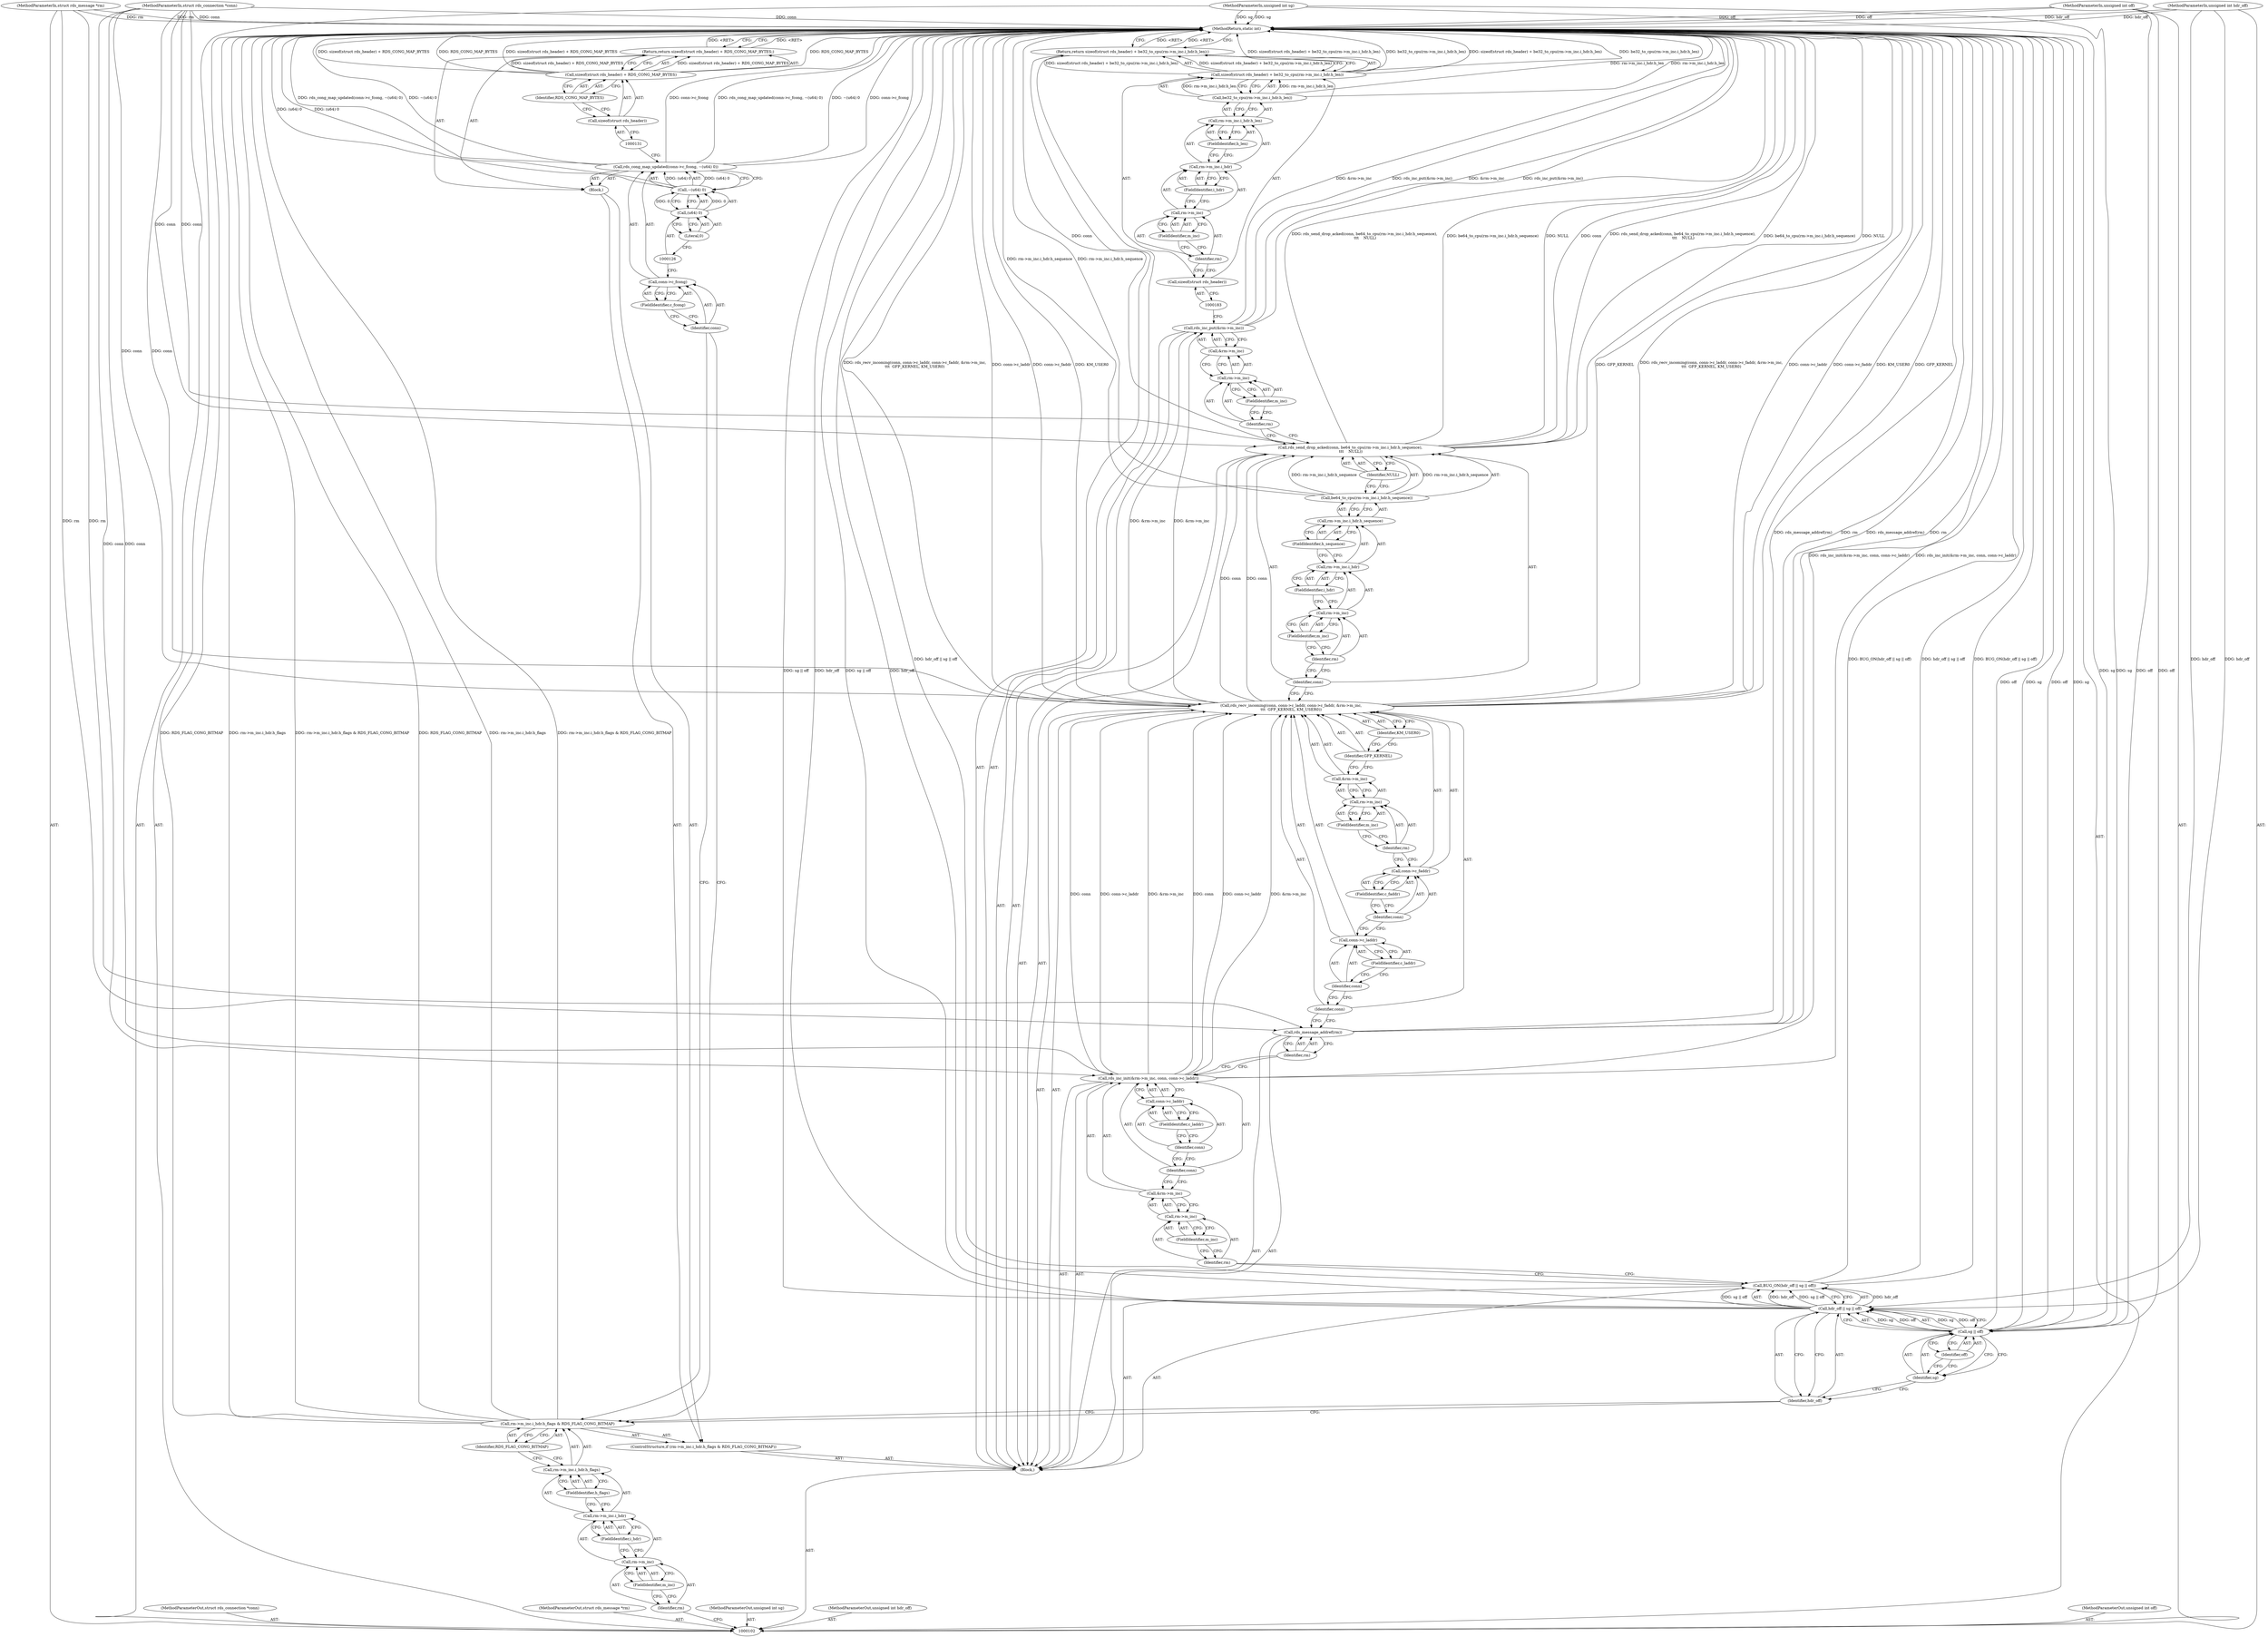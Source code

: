 digraph "1_linux_6094628bfd94323fc1cea05ec2c6affd98c18f7f_0" {
"1000192" [label="(MethodReturn,static int)"];
"1000103" [label="(MethodParameterIn,struct rds_connection *conn)"];
"1000289" [label="(MethodParameterOut,struct rds_connection *conn)"];
"1000104" [label="(MethodParameterIn,struct rds_message *rm)"];
"1000290" [label="(MethodParameterOut,struct rds_message *rm)"];
"1000133" [label="(Call,BUG_ON(hdr_off || sg || off))"];
"1000136" [label="(Call,sg || off)"];
"1000137" [label="(Identifier,sg)"];
"1000138" [label="(Identifier,off)"];
"1000134" [label="(Call,hdr_off || sg || off)"];
"1000135" [label="(Identifier,hdr_off)"];
"1000139" [label="(Call,rds_inc_init(&rm->m_inc, conn, conn->c_laddr))"];
"1000140" [label="(Call,&rm->m_inc)"];
"1000141" [label="(Call,rm->m_inc)"];
"1000142" [label="(Identifier,rm)"];
"1000143" [label="(FieldIdentifier,m_inc)"];
"1000144" [label="(Identifier,conn)"];
"1000145" [label="(Call,conn->c_laddr)"];
"1000146" [label="(Identifier,conn)"];
"1000147" [label="(FieldIdentifier,c_laddr)"];
"1000148" [label="(Call,rds_message_addref(rm))"];
"1000149" [label="(Identifier,rm)"];
"1000150" [label="(Call,rds_recv_incoming(conn, conn->c_laddr, conn->c_faddr, &rm->m_inc,\n\t\t\t  GFP_KERNEL, KM_USER0))"];
"1000151" [label="(Identifier,conn)"];
"1000152" [label="(Call,conn->c_laddr)"];
"1000153" [label="(Identifier,conn)"];
"1000154" [label="(FieldIdentifier,c_laddr)"];
"1000155" [label="(Call,conn->c_faddr)"];
"1000156" [label="(Identifier,conn)"];
"1000157" [label="(FieldIdentifier,c_faddr)"];
"1000158" [label="(Call,&rm->m_inc)"];
"1000159" [label="(Call,rm->m_inc)"];
"1000160" [label="(Identifier,rm)"];
"1000161" [label="(FieldIdentifier,m_inc)"];
"1000163" [label="(Identifier,KM_USER0)"];
"1000162" [label="(Identifier,GFP_KERNEL)"];
"1000106" [label="(MethodParameterIn,unsigned int sg)"];
"1000292" [label="(MethodParameterOut,unsigned int sg)"];
"1000105" [label="(MethodParameterIn,unsigned int hdr_off)"];
"1000291" [label="(MethodParameterOut,unsigned int hdr_off)"];
"1000164" [label="(Call,rds_send_drop_acked(conn, be64_to_cpu(rm->m_inc.i_hdr.h_sequence),\n \t\t\t    NULL))"];
"1000165" [label="(Identifier,conn)"];
"1000166" [label="(Call,be64_to_cpu(rm->m_inc.i_hdr.h_sequence))"];
"1000167" [label="(Call,rm->m_inc.i_hdr.h_sequence)"];
"1000168" [label="(Call,rm->m_inc.i_hdr)"];
"1000169" [label="(Call,rm->m_inc)"];
"1000170" [label="(Identifier,rm)"];
"1000171" [label="(FieldIdentifier,m_inc)"];
"1000172" [label="(FieldIdentifier,i_hdr)"];
"1000173" [label="(FieldIdentifier,h_sequence)"];
"1000174" [label="(Identifier,NULL)"];
"1000176" [label="(Call,&rm->m_inc)"];
"1000177" [label="(Call,rm->m_inc)"];
"1000178" [label="(Identifier,rm)"];
"1000179" [label="(FieldIdentifier,m_inc)"];
"1000175" [label="(Call,rds_inc_put(&rm->m_inc))"];
"1000180" [label="(Return,return sizeof(struct rds_header) + be32_to_cpu(rm->m_inc.i_hdr.h_len);)"];
"1000184" [label="(Call,be32_to_cpu(rm->m_inc.i_hdr.h_len))"];
"1000185" [label="(Call,rm->m_inc.i_hdr.h_len)"];
"1000186" [label="(Call,rm->m_inc.i_hdr)"];
"1000187" [label="(Call,rm->m_inc)"];
"1000188" [label="(Identifier,rm)"];
"1000189" [label="(FieldIdentifier,m_inc)"];
"1000190" [label="(FieldIdentifier,i_hdr)"];
"1000191" [label="(FieldIdentifier,h_len)"];
"1000181" [label="(Call,sizeof(struct rds_header) + be32_to_cpu(rm->m_inc.i_hdr.h_len))"];
"1000182" [label="(Call,sizeof(struct rds_header))"];
"1000107" [label="(MethodParameterIn,unsigned int off)"];
"1000293" [label="(MethodParameterOut,unsigned int off)"];
"1000108" [label="(Block,)"];
"1000115" [label="(FieldIdentifier,m_inc)"];
"1000116" [label="(FieldIdentifier,i_hdr)"];
"1000109" [label="(ControlStructure,if (rm->m_inc.i_hdr.h_flags & RDS_FLAG_CONG_BITMAP))"];
"1000117" [label="(FieldIdentifier,h_flags)"];
"1000118" [label="(Identifier,RDS_FLAG_CONG_BITMAP)"];
"1000119" [label="(Block,)"];
"1000110" [label="(Call,rm->m_inc.i_hdr.h_flags & RDS_FLAG_CONG_BITMAP)"];
"1000111" [label="(Call,rm->m_inc.i_hdr.h_flags)"];
"1000112" [label="(Call,rm->m_inc.i_hdr)"];
"1000113" [label="(Call,rm->m_inc)"];
"1000114" [label="(Identifier,rm)"];
"1000121" [label="(Call,conn->c_fcong)"];
"1000122" [label="(Identifier,conn)"];
"1000120" [label="(Call,rds_cong_map_updated(conn->c_fcong, ~(u64) 0))"];
"1000123" [label="(FieldIdentifier,c_fcong)"];
"1000124" [label="(Call,~(u64) 0)"];
"1000125" [label="(Call,(u64) 0)"];
"1000127" [label="(Literal,0)"];
"1000128" [label="(Return,return sizeof(struct rds_header) + RDS_CONG_MAP_BYTES;)"];
"1000132" [label="(Identifier,RDS_CONG_MAP_BYTES)"];
"1000129" [label="(Call,sizeof(struct rds_header) + RDS_CONG_MAP_BYTES)"];
"1000130" [label="(Call,sizeof(struct rds_header))"];
"1000192" -> "1000102"  [label="AST: "];
"1000192" -> "1000128"  [label="CFG: "];
"1000192" -> "1000180"  [label="CFG: "];
"1000124" -> "1000192"  [label="DDG: (u64) 0"];
"1000184" -> "1000192"  [label="DDG: rm->m_inc.i_hdr.h_len"];
"1000107" -> "1000192"  [label="DDG: off"];
"1000104" -> "1000192"  [label="DDG: rm"];
"1000105" -> "1000192"  [label="DDG: hdr_off"];
"1000181" -> "1000192"  [label="DDG: sizeof(struct rds_header) + be32_to_cpu(rm->m_inc.i_hdr.h_len)"];
"1000181" -> "1000192"  [label="DDG: be32_to_cpu(rm->m_inc.i_hdr.h_len)"];
"1000120" -> "1000192"  [label="DDG: conn->c_fcong"];
"1000120" -> "1000192"  [label="DDG: rds_cong_map_updated(conn->c_fcong, ~(u64) 0)"];
"1000120" -> "1000192"  [label="DDG: ~(u64) 0"];
"1000110" -> "1000192"  [label="DDG: RDS_FLAG_CONG_BITMAP"];
"1000110" -> "1000192"  [label="DDG: rm->m_inc.i_hdr.h_flags"];
"1000110" -> "1000192"  [label="DDG: rm->m_inc.i_hdr.h_flags & RDS_FLAG_CONG_BITMAP"];
"1000133" -> "1000192"  [label="DDG: BUG_ON(hdr_off || sg || off)"];
"1000133" -> "1000192"  [label="DDG: hdr_off || sg || off"];
"1000134" -> "1000192"  [label="DDG: sg || off"];
"1000134" -> "1000192"  [label="DDG: hdr_off"];
"1000150" -> "1000192"  [label="DDG: rds_recv_incoming(conn, conn->c_laddr, conn->c_faddr, &rm->m_inc,\n\t\t\t  GFP_KERNEL, KM_USER0)"];
"1000150" -> "1000192"  [label="DDG: conn->c_laddr"];
"1000150" -> "1000192"  [label="DDG: conn->c_faddr"];
"1000150" -> "1000192"  [label="DDG: KM_USER0"];
"1000150" -> "1000192"  [label="DDG: GFP_KERNEL"];
"1000136" -> "1000192"  [label="DDG: off"];
"1000136" -> "1000192"  [label="DDG: sg"];
"1000164" -> "1000192"  [label="DDG: rds_send_drop_acked(conn, be64_to_cpu(rm->m_inc.i_hdr.h_sequence),\n \t\t\t    NULL)"];
"1000164" -> "1000192"  [label="DDG: be64_to_cpu(rm->m_inc.i_hdr.h_sequence)"];
"1000164" -> "1000192"  [label="DDG: NULL"];
"1000164" -> "1000192"  [label="DDG: conn"];
"1000129" -> "1000192"  [label="DDG: RDS_CONG_MAP_BYTES"];
"1000129" -> "1000192"  [label="DDG: sizeof(struct rds_header) + RDS_CONG_MAP_BYTES"];
"1000139" -> "1000192"  [label="DDG: rds_inc_init(&rm->m_inc, conn, conn->c_laddr)"];
"1000103" -> "1000192"  [label="DDG: conn"];
"1000166" -> "1000192"  [label="DDG: rm->m_inc.i_hdr.h_sequence"];
"1000148" -> "1000192"  [label="DDG: rm"];
"1000148" -> "1000192"  [label="DDG: rds_message_addref(rm)"];
"1000175" -> "1000192"  [label="DDG: &rm->m_inc"];
"1000175" -> "1000192"  [label="DDG: rds_inc_put(&rm->m_inc)"];
"1000106" -> "1000192"  [label="DDG: sg"];
"1000128" -> "1000192"  [label="DDG: <RET>"];
"1000180" -> "1000192"  [label="DDG: <RET>"];
"1000103" -> "1000102"  [label="AST: "];
"1000103" -> "1000192"  [label="DDG: conn"];
"1000103" -> "1000139"  [label="DDG: conn"];
"1000103" -> "1000150"  [label="DDG: conn"];
"1000103" -> "1000164"  [label="DDG: conn"];
"1000289" -> "1000102"  [label="AST: "];
"1000104" -> "1000102"  [label="AST: "];
"1000104" -> "1000192"  [label="DDG: rm"];
"1000104" -> "1000148"  [label="DDG: rm"];
"1000290" -> "1000102"  [label="AST: "];
"1000133" -> "1000108"  [label="AST: "];
"1000133" -> "1000134"  [label="CFG: "];
"1000134" -> "1000133"  [label="AST: "];
"1000142" -> "1000133"  [label="CFG: "];
"1000133" -> "1000192"  [label="DDG: BUG_ON(hdr_off || sg || off)"];
"1000133" -> "1000192"  [label="DDG: hdr_off || sg || off"];
"1000134" -> "1000133"  [label="DDG: hdr_off"];
"1000134" -> "1000133"  [label="DDG: sg || off"];
"1000136" -> "1000134"  [label="AST: "];
"1000136" -> "1000137"  [label="CFG: "];
"1000136" -> "1000138"  [label="CFG: "];
"1000137" -> "1000136"  [label="AST: "];
"1000138" -> "1000136"  [label="AST: "];
"1000134" -> "1000136"  [label="CFG: "];
"1000136" -> "1000192"  [label="DDG: off"];
"1000136" -> "1000192"  [label="DDG: sg"];
"1000136" -> "1000134"  [label="DDG: sg"];
"1000136" -> "1000134"  [label="DDG: off"];
"1000106" -> "1000136"  [label="DDG: sg"];
"1000107" -> "1000136"  [label="DDG: off"];
"1000137" -> "1000136"  [label="AST: "];
"1000137" -> "1000135"  [label="CFG: "];
"1000138" -> "1000137"  [label="CFG: "];
"1000136" -> "1000137"  [label="CFG: "];
"1000138" -> "1000136"  [label="AST: "];
"1000138" -> "1000137"  [label="CFG: "];
"1000136" -> "1000138"  [label="CFG: "];
"1000134" -> "1000133"  [label="AST: "];
"1000134" -> "1000135"  [label="CFG: "];
"1000134" -> "1000136"  [label="CFG: "];
"1000135" -> "1000134"  [label="AST: "];
"1000136" -> "1000134"  [label="AST: "];
"1000133" -> "1000134"  [label="CFG: "];
"1000134" -> "1000192"  [label="DDG: sg || off"];
"1000134" -> "1000192"  [label="DDG: hdr_off"];
"1000134" -> "1000133"  [label="DDG: hdr_off"];
"1000134" -> "1000133"  [label="DDG: sg || off"];
"1000105" -> "1000134"  [label="DDG: hdr_off"];
"1000136" -> "1000134"  [label="DDG: sg"];
"1000136" -> "1000134"  [label="DDG: off"];
"1000135" -> "1000134"  [label="AST: "];
"1000135" -> "1000110"  [label="CFG: "];
"1000137" -> "1000135"  [label="CFG: "];
"1000134" -> "1000135"  [label="CFG: "];
"1000139" -> "1000108"  [label="AST: "];
"1000139" -> "1000145"  [label="CFG: "];
"1000140" -> "1000139"  [label="AST: "];
"1000144" -> "1000139"  [label="AST: "];
"1000145" -> "1000139"  [label="AST: "];
"1000149" -> "1000139"  [label="CFG: "];
"1000139" -> "1000192"  [label="DDG: rds_inc_init(&rm->m_inc, conn, conn->c_laddr)"];
"1000103" -> "1000139"  [label="DDG: conn"];
"1000139" -> "1000150"  [label="DDG: conn"];
"1000139" -> "1000150"  [label="DDG: conn->c_laddr"];
"1000139" -> "1000150"  [label="DDG: &rm->m_inc"];
"1000140" -> "1000139"  [label="AST: "];
"1000140" -> "1000141"  [label="CFG: "];
"1000141" -> "1000140"  [label="AST: "];
"1000144" -> "1000140"  [label="CFG: "];
"1000141" -> "1000140"  [label="AST: "];
"1000141" -> "1000143"  [label="CFG: "];
"1000142" -> "1000141"  [label="AST: "];
"1000143" -> "1000141"  [label="AST: "];
"1000140" -> "1000141"  [label="CFG: "];
"1000142" -> "1000141"  [label="AST: "];
"1000142" -> "1000133"  [label="CFG: "];
"1000143" -> "1000142"  [label="CFG: "];
"1000143" -> "1000141"  [label="AST: "];
"1000143" -> "1000142"  [label="CFG: "];
"1000141" -> "1000143"  [label="CFG: "];
"1000144" -> "1000139"  [label="AST: "];
"1000144" -> "1000140"  [label="CFG: "];
"1000146" -> "1000144"  [label="CFG: "];
"1000145" -> "1000139"  [label="AST: "];
"1000145" -> "1000147"  [label="CFG: "];
"1000146" -> "1000145"  [label="AST: "];
"1000147" -> "1000145"  [label="AST: "];
"1000139" -> "1000145"  [label="CFG: "];
"1000146" -> "1000145"  [label="AST: "];
"1000146" -> "1000144"  [label="CFG: "];
"1000147" -> "1000146"  [label="CFG: "];
"1000147" -> "1000145"  [label="AST: "];
"1000147" -> "1000146"  [label="CFG: "];
"1000145" -> "1000147"  [label="CFG: "];
"1000148" -> "1000108"  [label="AST: "];
"1000148" -> "1000149"  [label="CFG: "];
"1000149" -> "1000148"  [label="AST: "];
"1000151" -> "1000148"  [label="CFG: "];
"1000148" -> "1000192"  [label="DDG: rm"];
"1000148" -> "1000192"  [label="DDG: rds_message_addref(rm)"];
"1000104" -> "1000148"  [label="DDG: rm"];
"1000149" -> "1000148"  [label="AST: "];
"1000149" -> "1000139"  [label="CFG: "];
"1000148" -> "1000149"  [label="CFG: "];
"1000150" -> "1000108"  [label="AST: "];
"1000150" -> "1000163"  [label="CFG: "];
"1000151" -> "1000150"  [label="AST: "];
"1000152" -> "1000150"  [label="AST: "];
"1000155" -> "1000150"  [label="AST: "];
"1000158" -> "1000150"  [label="AST: "];
"1000162" -> "1000150"  [label="AST: "];
"1000163" -> "1000150"  [label="AST: "];
"1000165" -> "1000150"  [label="CFG: "];
"1000150" -> "1000192"  [label="DDG: rds_recv_incoming(conn, conn->c_laddr, conn->c_faddr, &rm->m_inc,\n\t\t\t  GFP_KERNEL, KM_USER0)"];
"1000150" -> "1000192"  [label="DDG: conn->c_laddr"];
"1000150" -> "1000192"  [label="DDG: conn->c_faddr"];
"1000150" -> "1000192"  [label="DDG: KM_USER0"];
"1000150" -> "1000192"  [label="DDG: GFP_KERNEL"];
"1000139" -> "1000150"  [label="DDG: conn"];
"1000139" -> "1000150"  [label="DDG: conn->c_laddr"];
"1000139" -> "1000150"  [label="DDG: &rm->m_inc"];
"1000103" -> "1000150"  [label="DDG: conn"];
"1000150" -> "1000164"  [label="DDG: conn"];
"1000150" -> "1000175"  [label="DDG: &rm->m_inc"];
"1000151" -> "1000150"  [label="AST: "];
"1000151" -> "1000148"  [label="CFG: "];
"1000153" -> "1000151"  [label="CFG: "];
"1000152" -> "1000150"  [label="AST: "];
"1000152" -> "1000154"  [label="CFG: "];
"1000153" -> "1000152"  [label="AST: "];
"1000154" -> "1000152"  [label="AST: "];
"1000156" -> "1000152"  [label="CFG: "];
"1000153" -> "1000152"  [label="AST: "];
"1000153" -> "1000151"  [label="CFG: "];
"1000154" -> "1000153"  [label="CFG: "];
"1000154" -> "1000152"  [label="AST: "];
"1000154" -> "1000153"  [label="CFG: "];
"1000152" -> "1000154"  [label="CFG: "];
"1000155" -> "1000150"  [label="AST: "];
"1000155" -> "1000157"  [label="CFG: "];
"1000156" -> "1000155"  [label="AST: "];
"1000157" -> "1000155"  [label="AST: "];
"1000160" -> "1000155"  [label="CFG: "];
"1000156" -> "1000155"  [label="AST: "];
"1000156" -> "1000152"  [label="CFG: "];
"1000157" -> "1000156"  [label="CFG: "];
"1000157" -> "1000155"  [label="AST: "];
"1000157" -> "1000156"  [label="CFG: "];
"1000155" -> "1000157"  [label="CFG: "];
"1000158" -> "1000150"  [label="AST: "];
"1000158" -> "1000159"  [label="CFG: "];
"1000159" -> "1000158"  [label="AST: "];
"1000162" -> "1000158"  [label="CFG: "];
"1000159" -> "1000158"  [label="AST: "];
"1000159" -> "1000161"  [label="CFG: "];
"1000160" -> "1000159"  [label="AST: "];
"1000161" -> "1000159"  [label="AST: "];
"1000158" -> "1000159"  [label="CFG: "];
"1000160" -> "1000159"  [label="AST: "];
"1000160" -> "1000155"  [label="CFG: "];
"1000161" -> "1000160"  [label="CFG: "];
"1000161" -> "1000159"  [label="AST: "];
"1000161" -> "1000160"  [label="CFG: "];
"1000159" -> "1000161"  [label="CFG: "];
"1000163" -> "1000150"  [label="AST: "];
"1000163" -> "1000162"  [label="CFG: "];
"1000150" -> "1000163"  [label="CFG: "];
"1000162" -> "1000150"  [label="AST: "];
"1000162" -> "1000158"  [label="CFG: "];
"1000163" -> "1000162"  [label="CFG: "];
"1000106" -> "1000102"  [label="AST: "];
"1000106" -> "1000192"  [label="DDG: sg"];
"1000106" -> "1000136"  [label="DDG: sg"];
"1000292" -> "1000102"  [label="AST: "];
"1000105" -> "1000102"  [label="AST: "];
"1000105" -> "1000192"  [label="DDG: hdr_off"];
"1000105" -> "1000134"  [label="DDG: hdr_off"];
"1000291" -> "1000102"  [label="AST: "];
"1000164" -> "1000108"  [label="AST: "];
"1000164" -> "1000174"  [label="CFG: "];
"1000165" -> "1000164"  [label="AST: "];
"1000166" -> "1000164"  [label="AST: "];
"1000174" -> "1000164"  [label="AST: "];
"1000178" -> "1000164"  [label="CFG: "];
"1000164" -> "1000192"  [label="DDG: rds_send_drop_acked(conn, be64_to_cpu(rm->m_inc.i_hdr.h_sequence),\n \t\t\t    NULL)"];
"1000164" -> "1000192"  [label="DDG: be64_to_cpu(rm->m_inc.i_hdr.h_sequence)"];
"1000164" -> "1000192"  [label="DDG: NULL"];
"1000164" -> "1000192"  [label="DDG: conn"];
"1000150" -> "1000164"  [label="DDG: conn"];
"1000103" -> "1000164"  [label="DDG: conn"];
"1000166" -> "1000164"  [label="DDG: rm->m_inc.i_hdr.h_sequence"];
"1000165" -> "1000164"  [label="AST: "];
"1000165" -> "1000150"  [label="CFG: "];
"1000170" -> "1000165"  [label="CFG: "];
"1000166" -> "1000164"  [label="AST: "];
"1000166" -> "1000167"  [label="CFG: "];
"1000167" -> "1000166"  [label="AST: "];
"1000174" -> "1000166"  [label="CFG: "];
"1000166" -> "1000192"  [label="DDG: rm->m_inc.i_hdr.h_sequence"];
"1000166" -> "1000164"  [label="DDG: rm->m_inc.i_hdr.h_sequence"];
"1000167" -> "1000166"  [label="AST: "];
"1000167" -> "1000173"  [label="CFG: "];
"1000168" -> "1000167"  [label="AST: "];
"1000173" -> "1000167"  [label="AST: "];
"1000166" -> "1000167"  [label="CFG: "];
"1000168" -> "1000167"  [label="AST: "];
"1000168" -> "1000172"  [label="CFG: "];
"1000169" -> "1000168"  [label="AST: "];
"1000172" -> "1000168"  [label="AST: "];
"1000173" -> "1000168"  [label="CFG: "];
"1000169" -> "1000168"  [label="AST: "];
"1000169" -> "1000171"  [label="CFG: "];
"1000170" -> "1000169"  [label="AST: "];
"1000171" -> "1000169"  [label="AST: "];
"1000172" -> "1000169"  [label="CFG: "];
"1000170" -> "1000169"  [label="AST: "];
"1000170" -> "1000165"  [label="CFG: "];
"1000171" -> "1000170"  [label="CFG: "];
"1000171" -> "1000169"  [label="AST: "];
"1000171" -> "1000170"  [label="CFG: "];
"1000169" -> "1000171"  [label="CFG: "];
"1000172" -> "1000168"  [label="AST: "];
"1000172" -> "1000169"  [label="CFG: "];
"1000168" -> "1000172"  [label="CFG: "];
"1000173" -> "1000167"  [label="AST: "];
"1000173" -> "1000168"  [label="CFG: "];
"1000167" -> "1000173"  [label="CFG: "];
"1000174" -> "1000164"  [label="AST: "];
"1000174" -> "1000166"  [label="CFG: "];
"1000164" -> "1000174"  [label="CFG: "];
"1000176" -> "1000175"  [label="AST: "];
"1000176" -> "1000177"  [label="CFG: "];
"1000177" -> "1000176"  [label="AST: "];
"1000175" -> "1000176"  [label="CFG: "];
"1000177" -> "1000176"  [label="AST: "];
"1000177" -> "1000179"  [label="CFG: "];
"1000178" -> "1000177"  [label="AST: "];
"1000179" -> "1000177"  [label="AST: "];
"1000176" -> "1000177"  [label="CFG: "];
"1000178" -> "1000177"  [label="AST: "];
"1000178" -> "1000164"  [label="CFG: "];
"1000179" -> "1000178"  [label="CFG: "];
"1000179" -> "1000177"  [label="AST: "];
"1000179" -> "1000178"  [label="CFG: "];
"1000177" -> "1000179"  [label="CFG: "];
"1000175" -> "1000108"  [label="AST: "];
"1000175" -> "1000176"  [label="CFG: "];
"1000176" -> "1000175"  [label="AST: "];
"1000183" -> "1000175"  [label="CFG: "];
"1000175" -> "1000192"  [label="DDG: &rm->m_inc"];
"1000175" -> "1000192"  [label="DDG: rds_inc_put(&rm->m_inc)"];
"1000150" -> "1000175"  [label="DDG: &rm->m_inc"];
"1000180" -> "1000108"  [label="AST: "];
"1000180" -> "1000181"  [label="CFG: "];
"1000181" -> "1000180"  [label="AST: "];
"1000192" -> "1000180"  [label="CFG: "];
"1000180" -> "1000192"  [label="DDG: <RET>"];
"1000181" -> "1000180"  [label="DDG: sizeof(struct rds_header) + be32_to_cpu(rm->m_inc.i_hdr.h_len)"];
"1000184" -> "1000181"  [label="AST: "];
"1000184" -> "1000185"  [label="CFG: "];
"1000185" -> "1000184"  [label="AST: "];
"1000181" -> "1000184"  [label="CFG: "];
"1000184" -> "1000192"  [label="DDG: rm->m_inc.i_hdr.h_len"];
"1000184" -> "1000181"  [label="DDG: rm->m_inc.i_hdr.h_len"];
"1000185" -> "1000184"  [label="AST: "];
"1000185" -> "1000191"  [label="CFG: "];
"1000186" -> "1000185"  [label="AST: "];
"1000191" -> "1000185"  [label="AST: "];
"1000184" -> "1000185"  [label="CFG: "];
"1000186" -> "1000185"  [label="AST: "];
"1000186" -> "1000190"  [label="CFG: "];
"1000187" -> "1000186"  [label="AST: "];
"1000190" -> "1000186"  [label="AST: "];
"1000191" -> "1000186"  [label="CFG: "];
"1000187" -> "1000186"  [label="AST: "];
"1000187" -> "1000189"  [label="CFG: "];
"1000188" -> "1000187"  [label="AST: "];
"1000189" -> "1000187"  [label="AST: "];
"1000190" -> "1000187"  [label="CFG: "];
"1000188" -> "1000187"  [label="AST: "];
"1000188" -> "1000182"  [label="CFG: "];
"1000189" -> "1000188"  [label="CFG: "];
"1000189" -> "1000187"  [label="AST: "];
"1000189" -> "1000188"  [label="CFG: "];
"1000187" -> "1000189"  [label="CFG: "];
"1000190" -> "1000186"  [label="AST: "];
"1000190" -> "1000187"  [label="CFG: "];
"1000186" -> "1000190"  [label="CFG: "];
"1000191" -> "1000185"  [label="AST: "];
"1000191" -> "1000186"  [label="CFG: "];
"1000185" -> "1000191"  [label="CFG: "];
"1000181" -> "1000180"  [label="AST: "];
"1000181" -> "1000184"  [label="CFG: "];
"1000182" -> "1000181"  [label="AST: "];
"1000184" -> "1000181"  [label="AST: "];
"1000180" -> "1000181"  [label="CFG: "];
"1000181" -> "1000192"  [label="DDG: sizeof(struct rds_header) + be32_to_cpu(rm->m_inc.i_hdr.h_len)"];
"1000181" -> "1000192"  [label="DDG: be32_to_cpu(rm->m_inc.i_hdr.h_len)"];
"1000181" -> "1000180"  [label="DDG: sizeof(struct rds_header) + be32_to_cpu(rm->m_inc.i_hdr.h_len)"];
"1000184" -> "1000181"  [label="DDG: rm->m_inc.i_hdr.h_len"];
"1000182" -> "1000181"  [label="AST: "];
"1000182" -> "1000183"  [label="CFG: "];
"1000183" -> "1000182"  [label="AST: "];
"1000188" -> "1000182"  [label="CFG: "];
"1000107" -> "1000102"  [label="AST: "];
"1000107" -> "1000192"  [label="DDG: off"];
"1000107" -> "1000136"  [label="DDG: off"];
"1000293" -> "1000102"  [label="AST: "];
"1000108" -> "1000102"  [label="AST: "];
"1000109" -> "1000108"  [label="AST: "];
"1000133" -> "1000108"  [label="AST: "];
"1000139" -> "1000108"  [label="AST: "];
"1000148" -> "1000108"  [label="AST: "];
"1000150" -> "1000108"  [label="AST: "];
"1000164" -> "1000108"  [label="AST: "];
"1000175" -> "1000108"  [label="AST: "];
"1000180" -> "1000108"  [label="AST: "];
"1000115" -> "1000113"  [label="AST: "];
"1000115" -> "1000114"  [label="CFG: "];
"1000113" -> "1000115"  [label="CFG: "];
"1000116" -> "1000112"  [label="AST: "];
"1000116" -> "1000113"  [label="CFG: "];
"1000112" -> "1000116"  [label="CFG: "];
"1000109" -> "1000108"  [label="AST: "];
"1000110" -> "1000109"  [label="AST: "];
"1000119" -> "1000109"  [label="AST: "];
"1000117" -> "1000111"  [label="AST: "];
"1000117" -> "1000112"  [label="CFG: "];
"1000111" -> "1000117"  [label="CFG: "];
"1000118" -> "1000110"  [label="AST: "];
"1000118" -> "1000111"  [label="CFG: "];
"1000110" -> "1000118"  [label="CFG: "];
"1000119" -> "1000109"  [label="AST: "];
"1000120" -> "1000119"  [label="AST: "];
"1000128" -> "1000119"  [label="AST: "];
"1000110" -> "1000109"  [label="AST: "];
"1000110" -> "1000118"  [label="CFG: "];
"1000111" -> "1000110"  [label="AST: "];
"1000118" -> "1000110"  [label="AST: "];
"1000122" -> "1000110"  [label="CFG: "];
"1000135" -> "1000110"  [label="CFG: "];
"1000110" -> "1000192"  [label="DDG: RDS_FLAG_CONG_BITMAP"];
"1000110" -> "1000192"  [label="DDG: rm->m_inc.i_hdr.h_flags"];
"1000110" -> "1000192"  [label="DDG: rm->m_inc.i_hdr.h_flags & RDS_FLAG_CONG_BITMAP"];
"1000111" -> "1000110"  [label="AST: "];
"1000111" -> "1000117"  [label="CFG: "];
"1000112" -> "1000111"  [label="AST: "];
"1000117" -> "1000111"  [label="AST: "];
"1000118" -> "1000111"  [label="CFG: "];
"1000112" -> "1000111"  [label="AST: "];
"1000112" -> "1000116"  [label="CFG: "];
"1000113" -> "1000112"  [label="AST: "];
"1000116" -> "1000112"  [label="AST: "];
"1000117" -> "1000112"  [label="CFG: "];
"1000113" -> "1000112"  [label="AST: "];
"1000113" -> "1000115"  [label="CFG: "];
"1000114" -> "1000113"  [label="AST: "];
"1000115" -> "1000113"  [label="AST: "];
"1000116" -> "1000113"  [label="CFG: "];
"1000114" -> "1000113"  [label="AST: "];
"1000114" -> "1000102"  [label="CFG: "];
"1000115" -> "1000114"  [label="CFG: "];
"1000121" -> "1000120"  [label="AST: "];
"1000121" -> "1000123"  [label="CFG: "];
"1000122" -> "1000121"  [label="AST: "];
"1000123" -> "1000121"  [label="AST: "];
"1000126" -> "1000121"  [label="CFG: "];
"1000122" -> "1000121"  [label="AST: "];
"1000122" -> "1000110"  [label="CFG: "];
"1000123" -> "1000122"  [label="CFG: "];
"1000120" -> "1000119"  [label="AST: "];
"1000120" -> "1000124"  [label="CFG: "];
"1000121" -> "1000120"  [label="AST: "];
"1000124" -> "1000120"  [label="AST: "];
"1000131" -> "1000120"  [label="CFG: "];
"1000120" -> "1000192"  [label="DDG: conn->c_fcong"];
"1000120" -> "1000192"  [label="DDG: rds_cong_map_updated(conn->c_fcong, ~(u64) 0)"];
"1000120" -> "1000192"  [label="DDG: ~(u64) 0"];
"1000124" -> "1000120"  [label="DDG: (u64) 0"];
"1000123" -> "1000121"  [label="AST: "];
"1000123" -> "1000122"  [label="CFG: "];
"1000121" -> "1000123"  [label="CFG: "];
"1000124" -> "1000120"  [label="AST: "];
"1000124" -> "1000125"  [label="CFG: "];
"1000125" -> "1000124"  [label="AST: "];
"1000120" -> "1000124"  [label="CFG: "];
"1000124" -> "1000192"  [label="DDG: (u64) 0"];
"1000124" -> "1000120"  [label="DDG: (u64) 0"];
"1000125" -> "1000124"  [label="DDG: 0"];
"1000125" -> "1000124"  [label="AST: "];
"1000125" -> "1000127"  [label="CFG: "];
"1000126" -> "1000125"  [label="AST: "];
"1000127" -> "1000125"  [label="AST: "];
"1000124" -> "1000125"  [label="CFG: "];
"1000125" -> "1000124"  [label="DDG: 0"];
"1000127" -> "1000125"  [label="AST: "];
"1000127" -> "1000126"  [label="CFG: "];
"1000125" -> "1000127"  [label="CFG: "];
"1000128" -> "1000119"  [label="AST: "];
"1000128" -> "1000129"  [label="CFG: "];
"1000129" -> "1000128"  [label="AST: "];
"1000192" -> "1000128"  [label="CFG: "];
"1000128" -> "1000192"  [label="DDG: <RET>"];
"1000129" -> "1000128"  [label="DDG: sizeof(struct rds_header) + RDS_CONG_MAP_BYTES"];
"1000132" -> "1000129"  [label="AST: "];
"1000132" -> "1000130"  [label="CFG: "];
"1000129" -> "1000132"  [label="CFG: "];
"1000129" -> "1000128"  [label="AST: "];
"1000129" -> "1000132"  [label="CFG: "];
"1000130" -> "1000129"  [label="AST: "];
"1000132" -> "1000129"  [label="AST: "];
"1000128" -> "1000129"  [label="CFG: "];
"1000129" -> "1000192"  [label="DDG: RDS_CONG_MAP_BYTES"];
"1000129" -> "1000192"  [label="DDG: sizeof(struct rds_header) + RDS_CONG_MAP_BYTES"];
"1000129" -> "1000128"  [label="DDG: sizeof(struct rds_header) + RDS_CONG_MAP_BYTES"];
"1000130" -> "1000129"  [label="AST: "];
"1000130" -> "1000131"  [label="CFG: "];
"1000131" -> "1000130"  [label="AST: "];
"1000132" -> "1000130"  [label="CFG: "];
}
